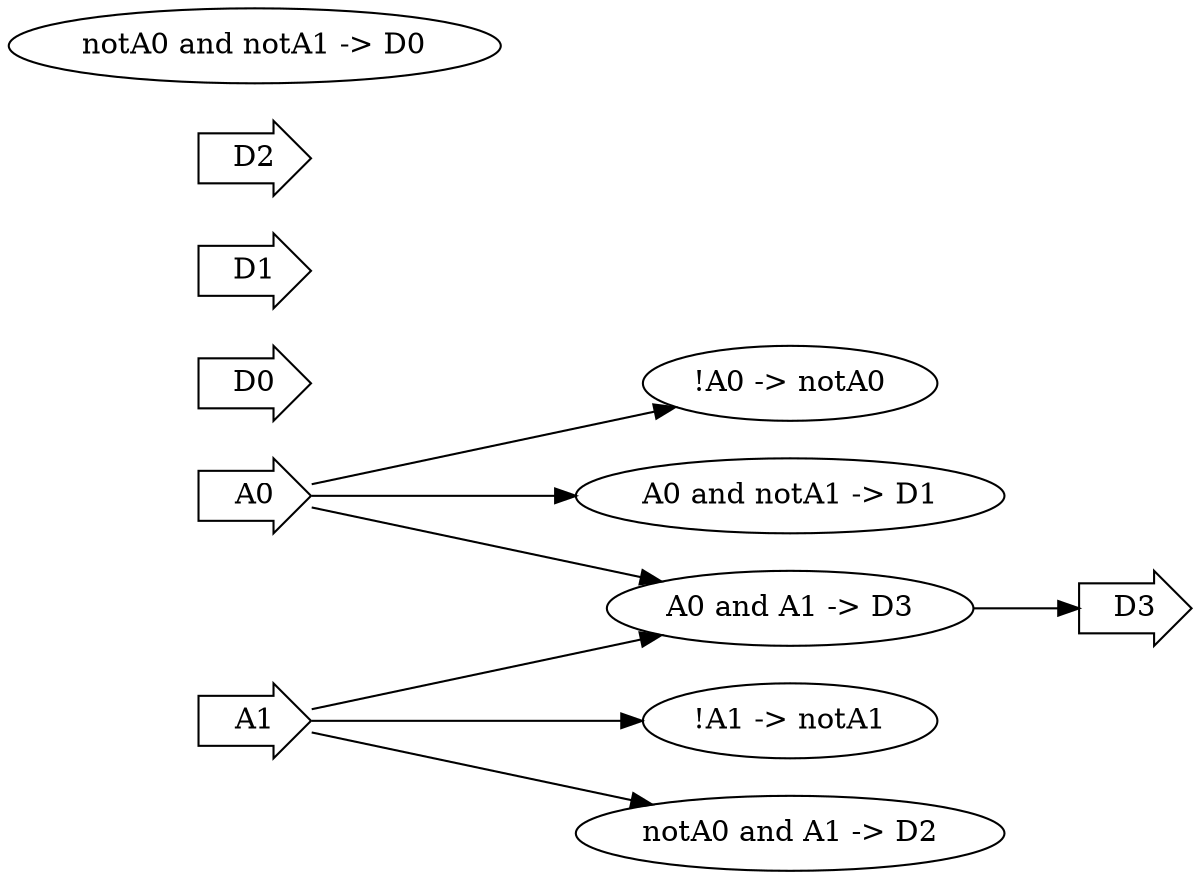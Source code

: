 digraph G {
 rankdir=LR;
 A0[shape=rarrow];
 A1[shape=rarrow];
 D0[shape=rarrow];
 D1[shape=rarrow];
 D2[shape=rarrow];
 D3[shape=rarrow];
 n_0[label="!A0 -> notA0"];
 n_1[label="!A1 -> notA1"];
 n_2[label="notA0 and notA1 -> D0"];
 n_3[label="A0 and notA1 -> D1"];
 n_4[label="notA0 and A1 -> D2"];
 n_5[label="A0 and A1 -> D3"];
 A0 -> n_0;
 A1 -> n_1;
 A0 -> n_3;
 A1 -> n_4;
 A0 -> n_5;
 A1 -> n_5;
 n_5 -> D3;
}
